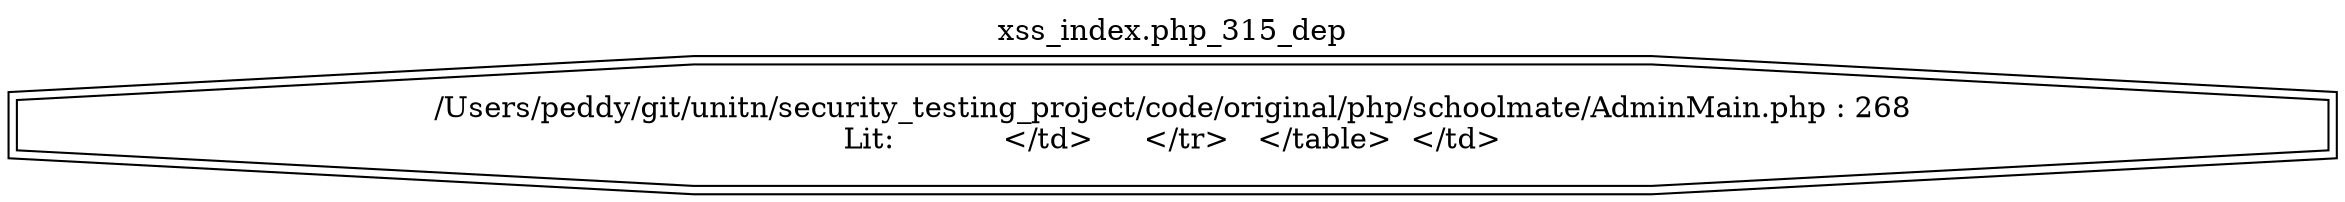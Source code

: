 digraph cfg {
  label="xss_index.php_315_dep";
  labelloc=t;
  n1 [shape=doubleoctagon, label="/Users/peddy/git/unitn/security_testing_project/code/original/php/schoolmate/AdminMain.php : 268\nLit:  	 </td>	</tr>   </table>  </td>\n"];
}
